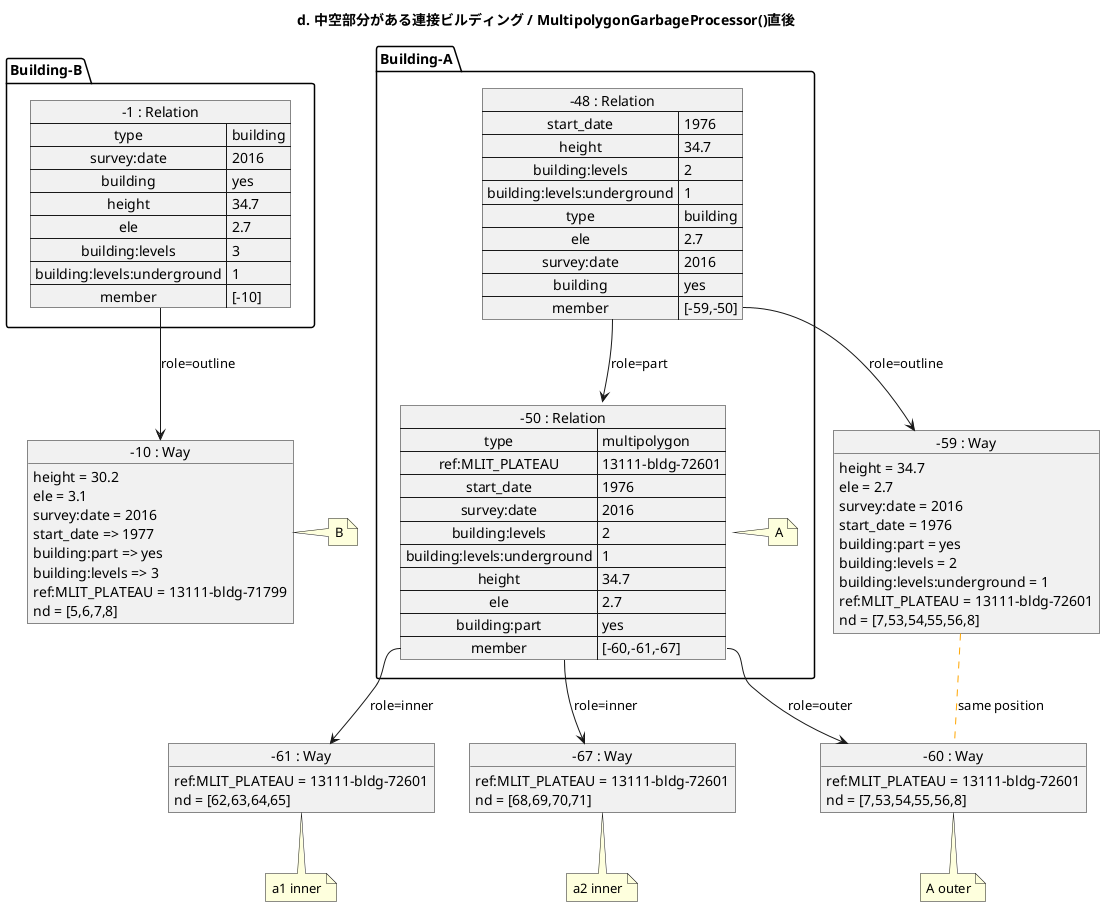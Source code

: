 ﻿@startuml
title d. 中空部分がある連接ビルディング / MultipolygonGarbageProcessor()直後

object "-59 : Way" as Way_59 {
  height = 34.7
  ele = 2.7
  survey:date = 2016
  start_date = 1976
  building:part = yes
  building:levels = 2
  building:levels:underground = 1
  ref:MLIT_PLATEAU = 13111-bldg-72601
  nd = [7,53,54,55,56,8]
}

object "-60 : Way" as Way_60 {
  ref:MLIT_PLATEAU = 13111-bldg-72601
  nd = [7,53,54,55,56,8]
}
note bottom : A outer

object "-61 : Way" as Way_61 {
  ref:MLIT_PLATEAU = 13111-bldg-72601
  nd = [62,63,64,65]
}
note bottom : a1 inner

object "-10 : Way" as Way_10 {
  height = 30.2
  ele = 3.1
  survey:date = 2016
  start_date => 1977
  building:part => yes
  building:levels => 3
  ref:MLIT_PLATEAU = 13111-bldg-71799
  nd = [5,6,7,8]
}
note right : B

object "-67 : Way" as Way_67 {
  ref:MLIT_PLATEAU = 13111-bldg-72601
  nd = [68,69,70,71]
}
note bottom : a2 inner

Way_59 .[#orange]. Way_60 : same position

package Building-B {
  map "-1 : Relation" as Relation_1 {
    type => building
    survey:date => 2016
    building => yes
    height => 34.7
    ele => 2.7
    building:levels => 3
    building:levels:underground => 1
    member => [-10]
  }
  Relation_1::member --> Way_10	: role=outline
}
package Building-A {
  map "-50 : Relation" as Relation_50 {
    type => multipolygon
    ref:MLIT_PLATEAU => 13111-bldg-72601
    start_date => 1976
    survey:date => 2016
    building:levels => 2
    building:levels:underground => 1
    height => 34.7
    ele => 2.7
    building:part => yes
    member => [-60,-61,-67]
  }
  note right : A
  Relation_50::member --> Way_60 : role=outer
  Relation_50::member --> Way_61 : role=inner
  Relation_50::member --> Way_67 : role=inner

  map "-48 : Relation" as Relation_48 {
    start_date => 1976
    height => 34.7
    building:levels => 2
    building:levels:underground => 1
    type => building
    ele => 2.7
    survey:date => 2016
    building => yes
    member => [-59,-50]
  }
  Relation_48::member --> Way_59 : role=outline
  Relation_48::member --> Relation_50 : role=part
}
@enduml
